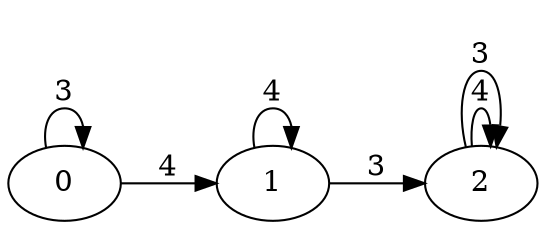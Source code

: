 digraph g {
rankdir = LR
0; 1; 2;

0 -> 1[label="4"]
0 -> 0[label="3"]

1 -> 1[label="4"]
1 -> 2[label="3"]

2 -> 2[label="4"]
2 -> 2[label="3"]
}

